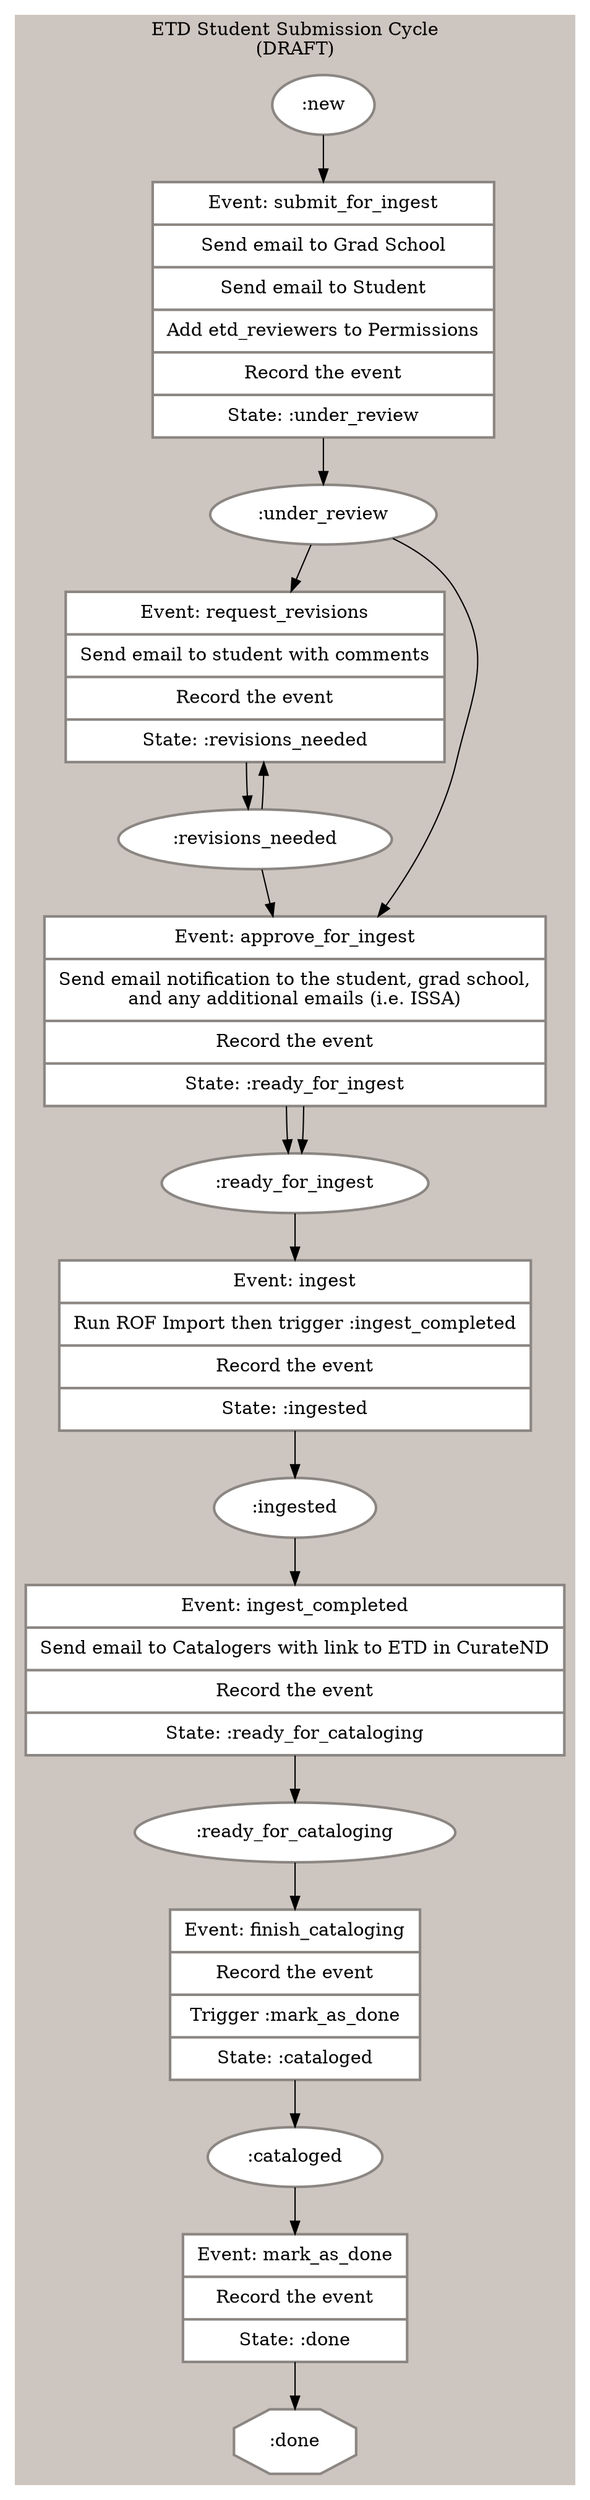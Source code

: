 digraph "G" {
    compound=true;
    node[color="grey15" shape=record penwidth=2 margin="0.15, 0.125"];

    subgraph cluster_0 {
        label="ETD Student Submission Cycle\n(DRAFT)"
        color="seashell3"
        style="filled"
        node[style=filled fillcolor=white color="seashell4"]

        new [shape="oval" label=":new"]
        under_review[shape="oval" label=":under_review"]
        revisions_needed[shape="oval" label=":revisions_needed"]
        ready_for_ingest[shape="oval" label=":ready_for_ingest"]
        ingested[shape="oval" label=":ingested"]
        ready_for_cataloging[shape="oval" label=":ready_for_cataloging"]
        cataloged[shape="oval" label=":cataloged"]
        done[shape="octagon" label=":done"]

        submit_for_ingest[shape="record" label="{ Event: submit_for_ingest | Send email to Grad School | Send email to Student | Add etd_reviewers to Permissions | Record the event | State: :under_review }"]
        request_revisions[shape="record" label="{ Event: request_revisions | Send email to student with comments | Record the event | State: :revisions_needed }"]
        approve_for_ingest[shape="record" label="{ Event: approve_for_ingest | Send email notification to the student, grad school,\nand any additional emails (i.e. ISSA) | Record the event | State: :ready_for_ingest }"]
        ingest[shape="record" label="{ Event: ingest | Run ROF Import then trigger :ingest_completed | Record the event | State: :ingested }"]
        ingest_completed[shape="record" label="{ Event: ingest_completed | Send email to Catalogers with link to ETD in CurateND | Record the event | State: :ready_for_cataloging }"]
        finish_cataloging[shape="record" label="{ Event: finish_cataloging | Record the event | Trigger :mark_as_done | State: :cataloged }"]
        mark_as_done[shape="record" label="{ Event: mark_as_done | Record the event | State: :done }"]

        new -> submit_for_ingest -> under_review
        under_review -> request_revisions -> revisions_needed
        revisions_needed -> request_revisions
        under_review -> approve_for_ingest -> ready_for_ingest
        revisions_needed -> approve_for_ingest -> ready_for_ingest
        ready_for_ingest -> ingest -> ingested
        ingested -> ingest_completed -> ready_for_cataloging
        ready_for_cataloging -> finish_cataloging -> cataloged
        cataloged -> mark_as_done -> done
    }

}
